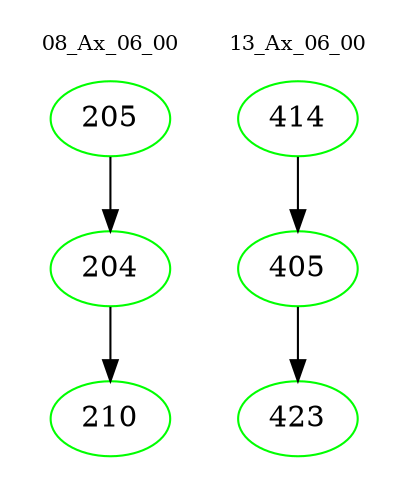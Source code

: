 digraph{
subgraph cluster_0 {
color = white
label = "08_Ax_06_00";
fontsize=10;
T0_205 [label="205", color="green"]
T0_205 -> T0_204 [color="black"]
T0_204 [label="204", color="green"]
T0_204 -> T0_210 [color="black"]
T0_210 [label="210", color="green"]
}
subgraph cluster_1 {
color = white
label = "13_Ax_06_00";
fontsize=10;
T1_414 [label="414", color="green"]
T1_414 -> T1_405 [color="black"]
T1_405 [label="405", color="green"]
T1_405 -> T1_423 [color="black"]
T1_423 [label="423", color="green"]
}
}
